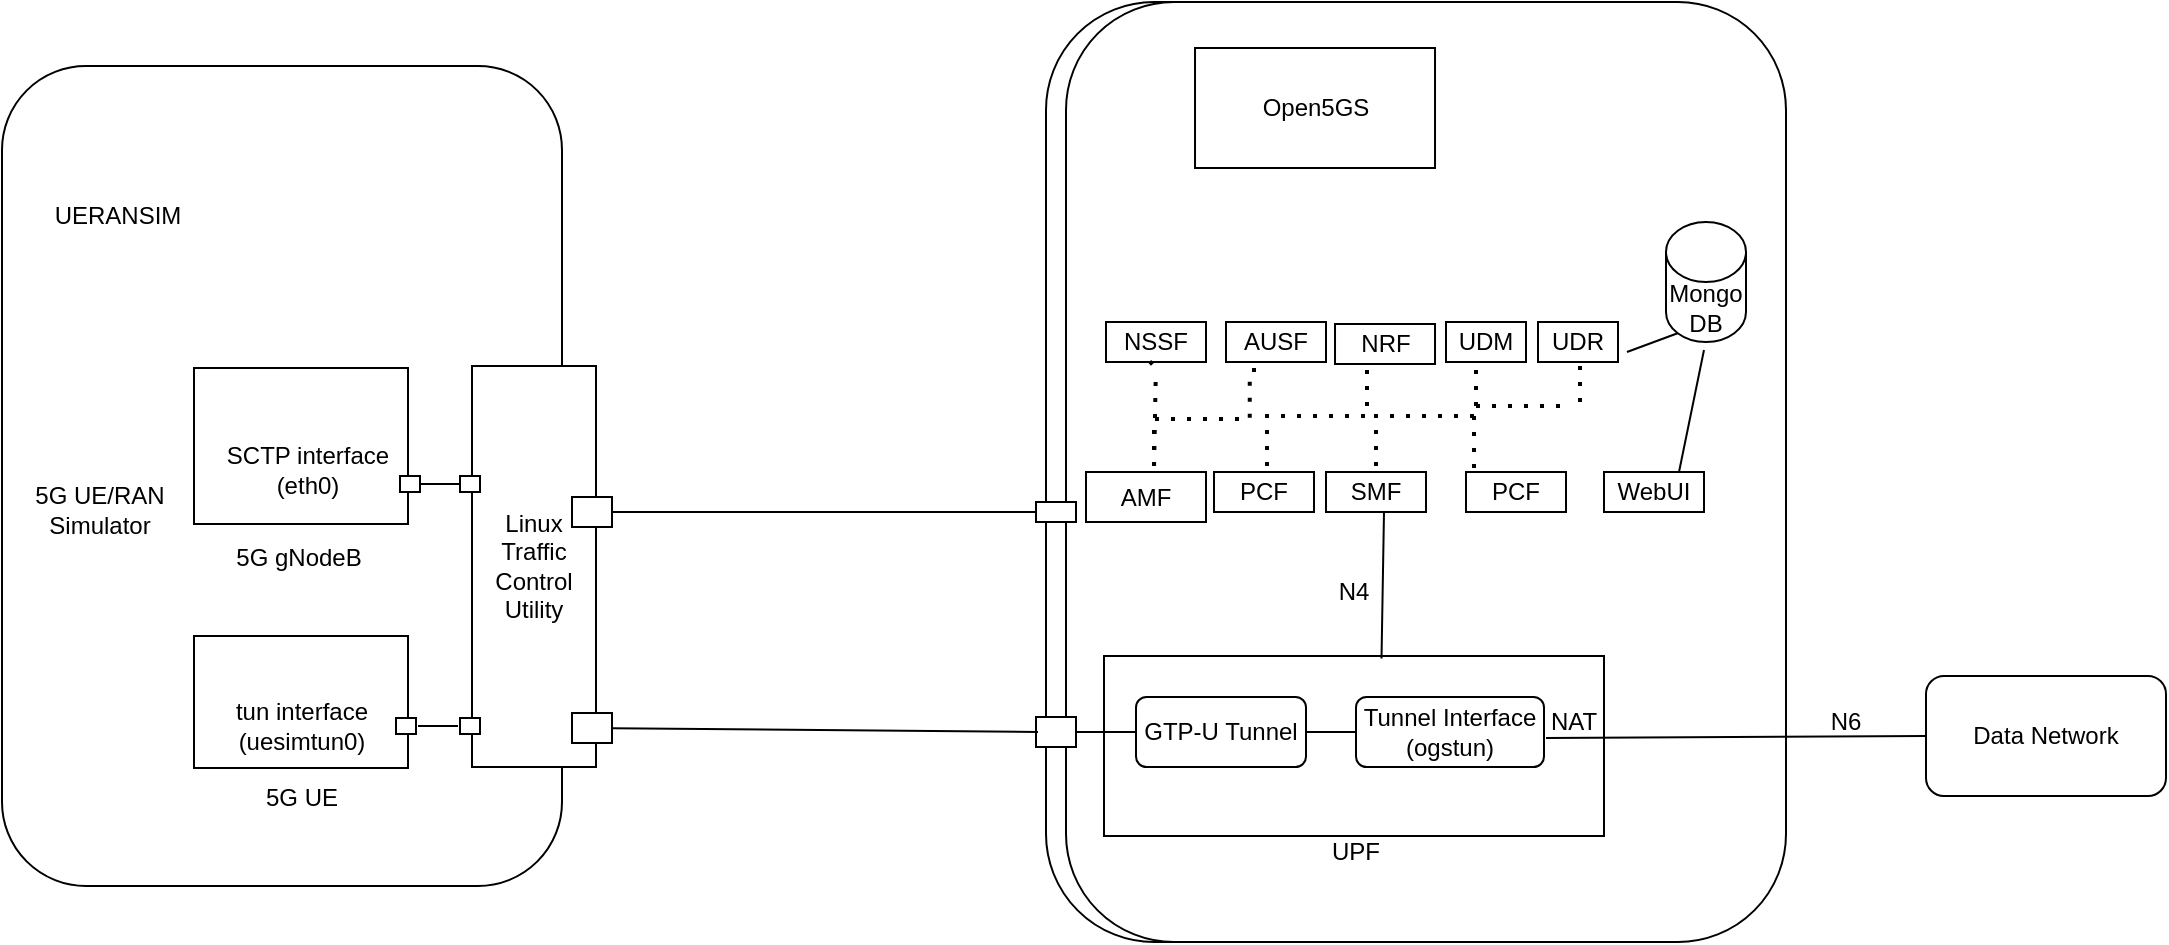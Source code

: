 <mxfile version="20.8.15" type="github">
  <diagram id="i4d2cugIbQvzfdK0nt7U" name="Page-1">
    <mxGraphModel dx="772" dy="334" grid="1" gridSize="10" guides="1" tooltips="1" connect="1" arrows="1" fold="1" page="1" pageScale="1" pageWidth="850" pageHeight="1100" math="0" shadow="0">
      <root>
        <mxCell id="0" />
        <mxCell id="1" parent="0" />
        <mxCell id="ppHwQDoqCtW23BweWABd-1" value="" style="rounded=1;whiteSpace=wrap;html=1;" parent="1" vertex="1">
          <mxGeometry x="75" y="79" width="280" height="410" as="geometry" />
        </mxCell>
        <mxCell id="ppHwQDoqCtW23BweWABd-3" value="" style="rounded=0;whiteSpace=wrap;html=1;" parent="1" vertex="1">
          <mxGeometry x="171" y="230" width="107" height="78" as="geometry" />
        </mxCell>
        <mxCell id="ppHwQDoqCtW23BweWABd-14" value="5G UE/RAN&lt;br&gt;Simulator" style="text;html=1;strokeColor=none;fillColor=none;align=center;verticalAlign=middle;whiteSpace=wrap;rounded=0;" parent="1" vertex="1">
          <mxGeometry x="85" y="285" width="78" height="32" as="geometry" />
        </mxCell>
        <mxCell id="ppHwQDoqCtW23BweWABd-25" value="" style="rounded=0;whiteSpace=wrap;html=1;" parent="1" vertex="1">
          <mxGeometry x="171" y="364" width="107" height="66" as="geometry" />
        </mxCell>
        <mxCell id="ppHwQDoqCtW23BweWABd-26" value="5G UE" style="text;html=1;strokeColor=none;fillColor=none;align=center;verticalAlign=middle;whiteSpace=wrap;rounded=0;" parent="1" vertex="1">
          <mxGeometry x="194.5" y="429.5" width="60" height="30" as="geometry" />
        </mxCell>
        <mxCell id="ppHwQDoqCtW23BweWABd-27" value="tun interface (uesimtun0)" style="text;html=1;strokeColor=none;fillColor=none;align=center;verticalAlign=middle;whiteSpace=wrap;rounded=0;" parent="1" vertex="1">
          <mxGeometry x="184.5" y="394" width="80" height="30" as="geometry" />
        </mxCell>
        <mxCell id="dLoRhMxQBua3Gd0-kV2N-3" value="" style="rounded=1;whiteSpace=wrap;html=1;" vertex="1" parent="1">
          <mxGeometry x="597" y="47" width="360" height="470" as="geometry" />
        </mxCell>
        <mxCell id="dLoRhMxQBua3Gd0-kV2N-4" value="" style="rounded=1;whiteSpace=wrap;html=1;" vertex="1" parent="1">
          <mxGeometry x="607" y="47" width="360" height="470" as="geometry" />
        </mxCell>
        <mxCell id="dLoRhMxQBua3Gd0-kV2N-6" value="NSSF" style="rounded=0;whiteSpace=wrap;html=1;" vertex="1" parent="1">
          <mxGeometry x="627" y="207" width="50" height="20" as="geometry" />
        </mxCell>
        <mxCell id="dLoRhMxQBua3Gd0-kV2N-7" value="AUSF" style="rounded=0;whiteSpace=wrap;html=1;" vertex="1" parent="1">
          <mxGeometry x="687" y="207" width="50" height="20" as="geometry" />
        </mxCell>
        <mxCell id="dLoRhMxQBua3Gd0-kV2N-8" value="NRF" style="rounded=0;whiteSpace=wrap;html=1;" vertex="1" parent="1">
          <mxGeometry x="741.51" y="208" width="50" height="20" as="geometry" />
        </mxCell>
        <mxCell id="dLoRhMxQBua3Gd0-kV2N-9" value="UDM" style="rounded=0;whiteSpace=wrap;html=1;" vertex="1" parent="1">
          <mxGeometry x="797" y="207" width="40" height="20" as="geometry" />
        </mxCell>
        <mxCell id="dLoRhMxQBua3Gd0-kV2N-10" value="UDR" style="rounded=0;whiteSpace=wrap;html=1;" vertex="1" parent="1">
          <mxGeometry x="843" y="207" width="40" height="20" as="geometry" />
        </mxCell>
        <mxCell id="dLoRhMxQBua3Gd0-kV2N-11" value="AMF" style="rounded=0;whiteSpace=wrap;html=1;" vertex="1" parent="1">
          <mxGeometry x="617" y="282" width="60" height="25" as="geometry" />
        </mxCell>
        <mxCell id="dLoRhMxQBua3Gd0-kV2N-12" value="SMF" style="rounded=0;whiteSpace=wrap;html=1;" vertex="1" parent="1">
          <mxGeometry x="737" y="282" width="50" height="20" as="geometry" />
        </mxCell>
        <mxCell id="dLoRhMxQBua3Gd0-kV2N-13" value="PCF" style="rounded=0;whiteSpace=wrap;html=1;" vertex="1" parent="1">
          <mxGeometry x="807" y="282" width="50" height="20" as="geometry" />
        </mxCell>
        <mxCell id="dLoRhMxQBua3Gd0-kV2N-14" value="" style="endArrow=none;dashed=1;html=1;dashPattern=1 3;strokeWidth=2;rounded=0;exitX=0.207;exitY=0.468;exitDx=0;exitDy=0;exitPerimeter=0;startArrow=none;" edge="1" parent="1">
          <mxGeometry width="50" height="50" relative="1" as="geometry">
            <mxPoint x="648.855" y="226.68" as="sourcePoint" />
            <mxPoint x="651" y="229" as="targetPoint" />
          </mxGeometry>
        </mxCell>
        <mxCell id="dLoRhMxQBua3Gd0-kV2N-15" value="" style="endArrow=none;dashed=1;html=1;dashPattern=1 3;strokeWidth=2;rounded=0;edgeStyle=elbowEdgeStyle;elbow=vertical;" edge="1" parent="1">
          <mxGeometry width="50" height="50" relative="1" as="geometry">
            <mxPoint x="762" y="279" as="sourcePoint" />
            <mxPoint x="812" y="229" as="targetPoint" />
          </mxGeometry>
        </mxCell>
        <mxCell id="dLoRhMxQBua3Gd0-kV2N-16" value="" style="endArrow=none;dashed=1;html=1;dashPattern=1 3;strokeWidth=2;rounded=0;edgeStyle=elbowEdgeStyle;elbow=vertical;startArrow=none;" edge="1" parent="1">
          <mxGeometry width="50" height="50" relative="1" as="geometry">
            <mxPoint x="864" y="247" as="sourcePoint" />
            <mxPoint x="864" y="229" as="targetPoint" />
          </mxGeometry>
        </mxCell>
        <mxCell id="dLoRhMxQBua3Gd0-kV2N-17" value="" style="endArrow=none;dashed=1;html=1;dashPattern=1 3;strokeWidth=2;rounded=0;edgeStyle=elbowEdgeStyle;elbow=vertical;startArrow=none;" edge="1" parent="1">
          <mxGeometry width="50" height="50" relative="1" as="geometry">
            <mxPoint x="701" y="232" as="sourcePoint" />
            <mxPoint x="701" y="229" as="targetPoint" />
          </mxGeometry>
        </mxCell>
        <mxCell id="dLoRhMxQBua3Gd0-kV2N-18" value="" style="endArrow=none;dashed=1;html=1;dashPattern=1 3;strokeWidth=2;rounded=0;edgeStyle=elbowEdgeStyle;elbow=vertical;" edge="1" parent="1">
          <mxGeometry width="50" height="50" relative="1" as="geometry">
            <mxPoint x="707.5" y="279" as="sourcePoint" />
            <mxPoint x="757.5" y="229" as="targetPoint" />
          </mxGeometry>
        </mxCell>
        <mxCell id="dLoRhMxQBua3Gd0-kV2N-19" value="PCF" style="rounded=0;whiteSpace=wrap;html=1;" vertex="1" parent="1">
          <mxGeometry x="681" y="282" width="50" height="20" as="geometry" />
        </mxCell>
        <mxCell id="dLoRhMxQBua3Gd0-kV2N-20" value="" style="rounded=0;whiteSpace=wrap;html=1;" vertex="1" parent="1">
          <mxGeometry x="626" y="374" width="250" height="90" as="geometry" />
        </mxCell>
        <mxCell id="dLoRhMxQBua3Gd0-kV2N-21" value="GTP-U Tunnel" style="rounded=1;whiteSpace=wrap;html=1;" vertex="1" parent="1">
          <mxGeometry x="642" y="394.5" width="85" height="35" as="geometry" />
        </mxCell>
        <mxCell id="dLoRhMxQBua3Gd0-kV2N-22" value="" style="endArrow=none;html=1;rounded=0;elbow=vertical;entryX=1;entryY=0.5;entryDx=0;entryDy=0;" edge="1" parent="1">
          <mxGeometry width="50" height="50" relative="1" as="geometry">
            <mxPoint x="762" y="412" as="sourcePoint" />
            <mxPoint x="727" y="412" as="targetPoint" />
          </mxGeometry>
        </mxCell>
        <mxCell id="dLoRhMxQBua3Gd0-kV2N-23" value="UPF" style="text;html=1;strokeColor=none;fillColor=none;align=center;verticalAlign=middle;whiteSpace=wrap;rounded=0;" vertex="1" parent="1">
          <mxGeometry x="722" y="457" width="60" height="30" as="geometry" />
        </mxCell>
        <mxCell id="dLoRhMxQBua3Gd0-kV2N-24" value="User Plane" style="text;html=1;strokeColor=none;fillColor=none;align=center;verticalAlign=middle;whiteSpace=wrap;rounded=0;" vertex="1" parent="1">
          <mxGeometry x="1036" y="385" width="120" height="50" as="geometry" />
        </mxCell>
        <mxCell id="dLoRhMxQBua3Gd0-kV2N-25" value="Data Network" style="rounded=1;whiteSpace=wrap;html=1;" vertex="1" parent="1">
          <mxGeometry x="1037" y="384" width="120" height="60" as="geometry" />
        </mxCell>
        <mxCell id="dLoRhMxQBua3Gd0-kV2N-26" value="" style="endArrow=none;html=1;rounded=0;elbow=vertical;exitX=0;exitY=0.5;exitDx=0;exitDy=0;" edge="1" parent="1" source="dLoRhMxQBua3Gd0-kV2N-25">
          <mxGeometry width="50" height="50" relative="1" as="geometry">
            <mxPoint x="891.0" y="415" as="sourcePoint" />
            <mxPoint x="847" y="415" as="targetPoint" />
          </mxGeometry>
        </mxCell>
        <mxCell id="dLoRhMxQBua3Gd0-kV2N-27" value="NAT" style="text;html=1;strokeColor=none;fillColor=none;align=center;verticalAlign=middle;whiteSpace=wrap;rounded=0;" vertex="1" parent="1">
          <mxGeometry x="831" y="392" width="60" height="30" as="geometry" />
        </mxCell>
        <mxCell id="dLoRhMxQBua3Gd0-kV2N-28" value="N6" style="text;html=1;strokeColor=none;fillColor=none;align=center;verticalAlign=middle;whiteSpace=wrap;rounded=0;" vertex="1" parent="1">
          <mxGeometry x="967" y="392" width="60" height="30" as="geometry" />
        </mxCell>
        <mxCell id="dLoRhMxQBua3Gd0-kV2N-29" value="" style="endArrow=none;html=1;rounded=0;elbow=vertical;exitX=0;exitY=0.5;exitDx=0;exitDy=0;startArrow=none;" edge="1" parent="1" source="dLoRhMxQBua3Gd0-kV2N-65">
          <mxGeometry width="50" height="50" relative="1" as="geometry">
            <mxPoint x="642" y="411.47" as="sourcePoint" />
            <mxPoint x="597" y="417" as="targetPoint" />
          </mxGeometry>
        </mxCell>
        <mxCell id="dLoRhMxQBua3Gd0-kV2N-30" value="Tunnel Interface&lt;br&gt;(ogstun)" style="rounded=1;whiteSpace=wrap;html=1;" vertex="1" parent="1">
          <mxGeometry x="752" y="394.5" width="94" height="35" as="geometry" />
        </mxCell>
        <mxCell id="dLoRhMxQBua3Gd0-kV2N-32" value="" style="endArrow=none;html=1;rounded=0;fontSize=24;exitX=0.555;exitY=0.014;exitDx=0;exitDy=0;exitPerimeter=0;" edge="1" parent="1" source="dLoRhMxQBua3Gd0-kV2N-20">
          <mxGeometry width="50" height="50" relative="1" as="geometry">
            <mxPoint x="716" y="352" as="sourcePoint" />
            <mxPoint x="766" y="302" as="targetPoint" />
          </mxGeometry>
        </mxCell>
        <mxCell id="dLoRhMxQBua3Gd0-kV2N-33" value="N4" style="text;html=1;strokeColor=none;fillColor=none;align=center;verticalAlign=middle;whiteSpace=wrap;rounded=0;" vertex="1" parent="1">
          <mxGeometry x="721" y="327" width="60" height="30" as="geometry" />
        </mxCell>
        <mxCell id="dLoRhMxQBua3Gd0-kV2N-34" value="" style="rounded=0;whiteSpace=wrap;html=1;" vertex="1" parent="1">
          <mxGeometry x="592" y="297" width="20" height="10" as="geometry" />
        </mxCell>
        <mxCell id="dLoRhMxQBua3Gd0-kV2N-42" value="" style="endArrow=none;dashed=1;html=1;dashPattern=1 3;strokeWidth=2;rounded=0;exitX=0.207;exitY=0.468;exitDx=0;exitDy=0;exitPerimeter=0;" edge="1" parent="1">
          <mxGeometry width="50" height="50" relative="1" as="geometry">
            <mxPoint x="651.03" y="278.96" as="sourcePoint" />
            <mxPoint x="651.911" y="232" as="targetPoint" />
          </mxGeometry>
        </mxCell>
        <mxCell id="dLoRhMxQBua3Gd0-kV2N-44" value="" style="endArrow=none;dashed=1;html=1;dashPattern=1 3;strokeWidth=2;rounded=0;edgeStyle=elbowEdgeStyle;elbow=vertical;" edge="1" parent="1">
          <mxGeometry width="50" height="50" relative="1" as="geometry">
            <mxPoint x="651" y="279" as="sourcePoint" />
            <mxPoint x="698.875" y="232" as="targetPoint" />
          </mxGeometry>
        </mxCell>
        <mxCell id="dLoRhMxQBua3Gd0-kV2N-53" value="" style="endArrow=none;dashed=1;html=1;dashPattern=1 3;strokeWidth=2;rounded=0;edgeStyle=elbowEdgeStyle;elbow=vertical;" edge="1" parent="1">
          <mxGeometry width="50" height="50" relative="1" as="geometry">
            <mxPoint x="811" y="280" as="sourcePoint" />
            <mxPoint x="857" y="249" as="targetPoint" />
            <Array as="points">
              <mxPoint x="904" y="249" />
            </Array>
          </mxGeometry>
        </mxCell>
        <mxCell id="dLoRhMxQBua3Gd0-kV2N-54" value="Mongo&lt;br&gt;DB" style="shape=cylinder3;whiteSpace=wrap;html=1;boundedLbl=1;backgroundOutline=1;size=15;" vertex="1" parent="1">
          <mxGeometry x="907" y="157" width="40" height="60" as="geometry" />
        </mxCell>
        <mxCell id="dLoRhMxQBua3Gd0-kV2N-55" value="WebUI" style="rounded=0;whiteSpace=wrap;html=1;" vertex="1" parent="1">
          <mxGeometry x="876" y="282" width="50" height="20" as="geometry" />
        </mxCell>
        <mxCell id="dLoRhMxQBua3Gd0-kV2N-58" value="" style="endArrow=none;html=1;rounded=0;exitX=0.75;exitY=0;exitDx=0;exitDy=0;" edge="1" parent="1" source="dLoRhMxQBua3Gd0-kV2N-55">
          <mxGeometry width="50" height="50" relative="1" as="geometry">
            <mxPoint x="876" y="271" as="sourcePoint" />
            <mxPoint x="926" y="221" as="targetPoint" />
          </mxGeometry>
        </mxCell>
        <mxCell id="dLoRhMxQBua3Gd0-kV2N-60" value="" style="endArrow=none;html=1;rounded=0;exitX=0.75;exitY=0;exitDx=0;exitDy=0;entryX=0.145;entryY=1;entryDx=0;entryDy=-4.35;entryPerimeter=0;" edge="1" parent="1" target="dLoRhMxQBua3Gd0-kV2N-54">
          <mxGeometry width="50" height="50" relative="1" as="geometry">
            <mxPoint x="887.5" y="222" as="sourcePoint" />
            <mxPoint x="900" y="161" as="targetPoint" />
          </mxGeometry>
        </mxCell>
        <mxCell id="dLoRhMxQBua3Gd0-kV2N-64" value="" style="endArrow=none;html=1;rounded=0;elbow=vertical;exitX=0;exitY=0.5;exitDx=0;exitDy=0;" edge="1" parent="1" source="dLoRhMxQBua3Gd0-kV2N-21" target="dLoRhMxQBua3Gd0-kV2N-65">
          <mxGeometry width="50" height="50" relative="1" as="geometry">
            <mxPoint x="642" y="412" as="sourcePoint" />
            <mxPoint x="597" y="417" as="targetPoint" />
          </mxGeometry>
        </mxCell>
        <mxCell id="dLoRhMxQBua3Gd0-kV2N-65" value="" style="rounded=0;whiteSpace=wrap;html=1;" vertex="1" parent="1">
          <mxGeometry x="592" y="404.5" width="20" height="15" as="geometry" />
        </mxCell>
        <mxCell id="dLoRhMxQBua3Gd0-kV2N-1" value="5G gNodeB" style="text;html=1;strokeColor=none;fillColor=none;align=center;verticalAlign=middle;whiteSpace=wrap;rounded=0;" vertex="1" parent="1">
          <mxGeometry x="190" y="309.5" width="67.25" height="30" as="geometry" />
        </mxCell>
        <mxCell id="dLoRhMxQBua3Gd0-kV2N-71" value="UERANSIM" style="text;html=1;strokeColor=none;fillColor=none;align=center;verticalAlign=middle;whiteSpace=wrap;rounded=0;" vertex="1" parent="1">
          <mxGeometry x="103" y="139" width="60" height="30" as="geometry" />
        </mxCell>
        <mxCell id="dLoRhMxQBua3Gd0-kV2N-72" value="Open5GS" style="rounded=0;whiteSpace=wrap;html=1;" vertex="1" parent="1">
          <mxGeometry x="671.51" y="70" width="120" height="60" as="geometry" />
        </mxCell>
        <mxCell id="dLoRhMxQBua3Gd0-kV2N-73" value="Linux Traffic Control Utility" style="rounded=0;whiteSpace=wrap;html=1;" vertex="1" parent="1">
          <mxGeometry x="310" y="229" width="62" height="200.5" as="geometry" />
        </mxCell>
        <mxCell id="dLoRhMxQBua3Gd0-kV2N-75" value="" style="endArrow=none;html=1;rounded=0;exitX=0;exitY=0.5;exitDx=0;exitDy=0;startArrow=none;" edge="1" parent="1" source="dLoRhMxQBua3Gd0-kV2N-80">
          <mxGeometry width="50" height="50" relative="1" as="geometry">
            <mxPoint x="630" y="320" as="sourcePoint" />
            <mxPoint x="370" y="302" as="targetPoint" />
          </mxGeometry>
        </mxCell>
        <mxCell id="dLoRhMxQBua3Gd0-kV2N-76" value="" style="endArrow=none;html=1;rounded=0;exitX=0;exitY=0.5;exitDx=0;exitDy=0;startArrow=none;" edge="1" parent="1" source="dLoRhMxQBua3Gd0-kV2N-78">
          <mxGeometry width="50" height="50" relative="1" as="geometry">
            <mxPoint x="593" y="412.0" as="sourcePoint" />
            <mxPoint x="371.0" y="412.0" as="targetPoint" />
          </mxGeometry>
        </mxCell>
        <mxCell id="dLoRhMxQBua3Gd0-kV2N-77" value="SCTP interface&lt;br&gt;(eth0)" style="text;html=1;strokeColor=none;fillColor=none;align=center;verticalAlign=middle;whiteSpace=wrap;rounded=0;" vertex="1" parent="1">
          <mxGeometry x="184.5" y="264" width="85.5" height="33" as="geometry" />
        </mxCell>
        <mxCell id="dLoRhMxQBua3Gd0-kV2N-79" value="" style="endArrow=none;html=1;rounded=0;exitX=0;exitY=0.5;exitDx=0;exitDy=0;" edge="1" parent="1" target="dLoRhMxQBua3Gd0-kV2N-78">
          <mxGeometry width="50" height="50" relative="1" as="geometry">
            <mxPoint x="593" y="412.0" as="sourcePoint" />
            <mxPoint x="371.0" y="412.0" as="targetPoint" />
          </mxGeometry>
        </mxCell>
        <mxCell id="dLoRhMxQBua3Gd0-kV2N-78" value="" style="rounded=0;whiteSpace=wrap;html=1;" vertex="1" parent="1">
          <mxGeometry x="360" y="402.5" width="20" height="15" as="geometry" />
        </mxCell>
        <mxCell id="dLoRhMxQBua3Gd0-kV2N-81" value="" style="endArrow=none;html=1;rounded=0;exitX=0;exitY=0.5;exitDx=0;exitDy=0;" edge="1" parent="1" source="dLoRhMxQBua3Gd0-kV2N-34" target="dLoRhMxQBua3Gd0-kV2N-80">
          <mxGeometry width="50" height="50" relative="1" as="geometry">
            <mxPoint x="592" y="302" as="sourcePoint" />
            <mxPoint x="370" y="302" as="targetPoint" />
          </mxGeometry>
        </mxCell>
        <mxCell id="dLoRhMxQBua3Gd0-kV2N-80" value="" style="rounded=0;whiteSpace=wrap;html=1;" vertex="1" parent="1">
          <mxGeometry x="360" y="294.5" width="20" height="15" as="geometry" />
        </mxCell>
        <mxCell id="dLoRhMxQBua3Gd0-kV2N-82" value="" style="rounded=0;whiteSpace=wrap;html=1;" vertex="1" parent="1">
          <mxGeometry x="274" y="284" width="10" height="8" as="geometry" />
        </mxCell>
        <mxCell id="dLoRhMxQBua3Gd0-kV2N-83" value="" style="rounded=0;whiteSpace=wrap;html=1;" vertex="1" parent="1">
          <mxGeometry x="304" y="284" width="10" height="8" as="geometry" />
        </mxCell>
        <mxCell id="dLoRhMxQBua3Gd0-kV2N-84" value="" style="rounded=0;whiteSpace=wrap;html=1;" vertex="1" parent="1">
          <mxGeometry x="304" y="405" width="10" height="8" as="geometry" />
        </mxCell>
        <mxCell id="dLoRhMxQBua3Gd0-kV2N-85" value="" style="rounded=0;whiteSpace=wrap;html=1;" vertex="1" parent="1">
          <mxGeometry x="272" y="405" width="10" height="8" as="geometry" />
        </mxCell>
        <mxCell id="dLoRhMxQBua3Gd0-kV2N-86" value="" style="endArrow=none;html=1;rounded=0;" edge="1" parent="1">
          <mxGeometry width="50" height="50" relative="1" as="geometry">
            <mxPoint x="283" y="409" as="sourcePoint" />
            <mxPoint x="303" y="409" as="targetPoint" />
          </mxGeometry>
        </mxCell>
        <mxCell id="dLoRhMxQBua3Gd0-kV2N-87" value="" style="endArrow=none;html=1;rounded=0;" edge="1" parent="1">
          <mxGeometry width="50" height="50" relative="1" as="geometry">
            <mxPoint x="284" y="288" as="sourcePoint" />
            <mxPoint x="304" y="288" as="targetPoint" />
          </mxGeometry>
        </mxCell>
      </root>
    </mxGraphModel>
  </diagram>
</mxfile>
